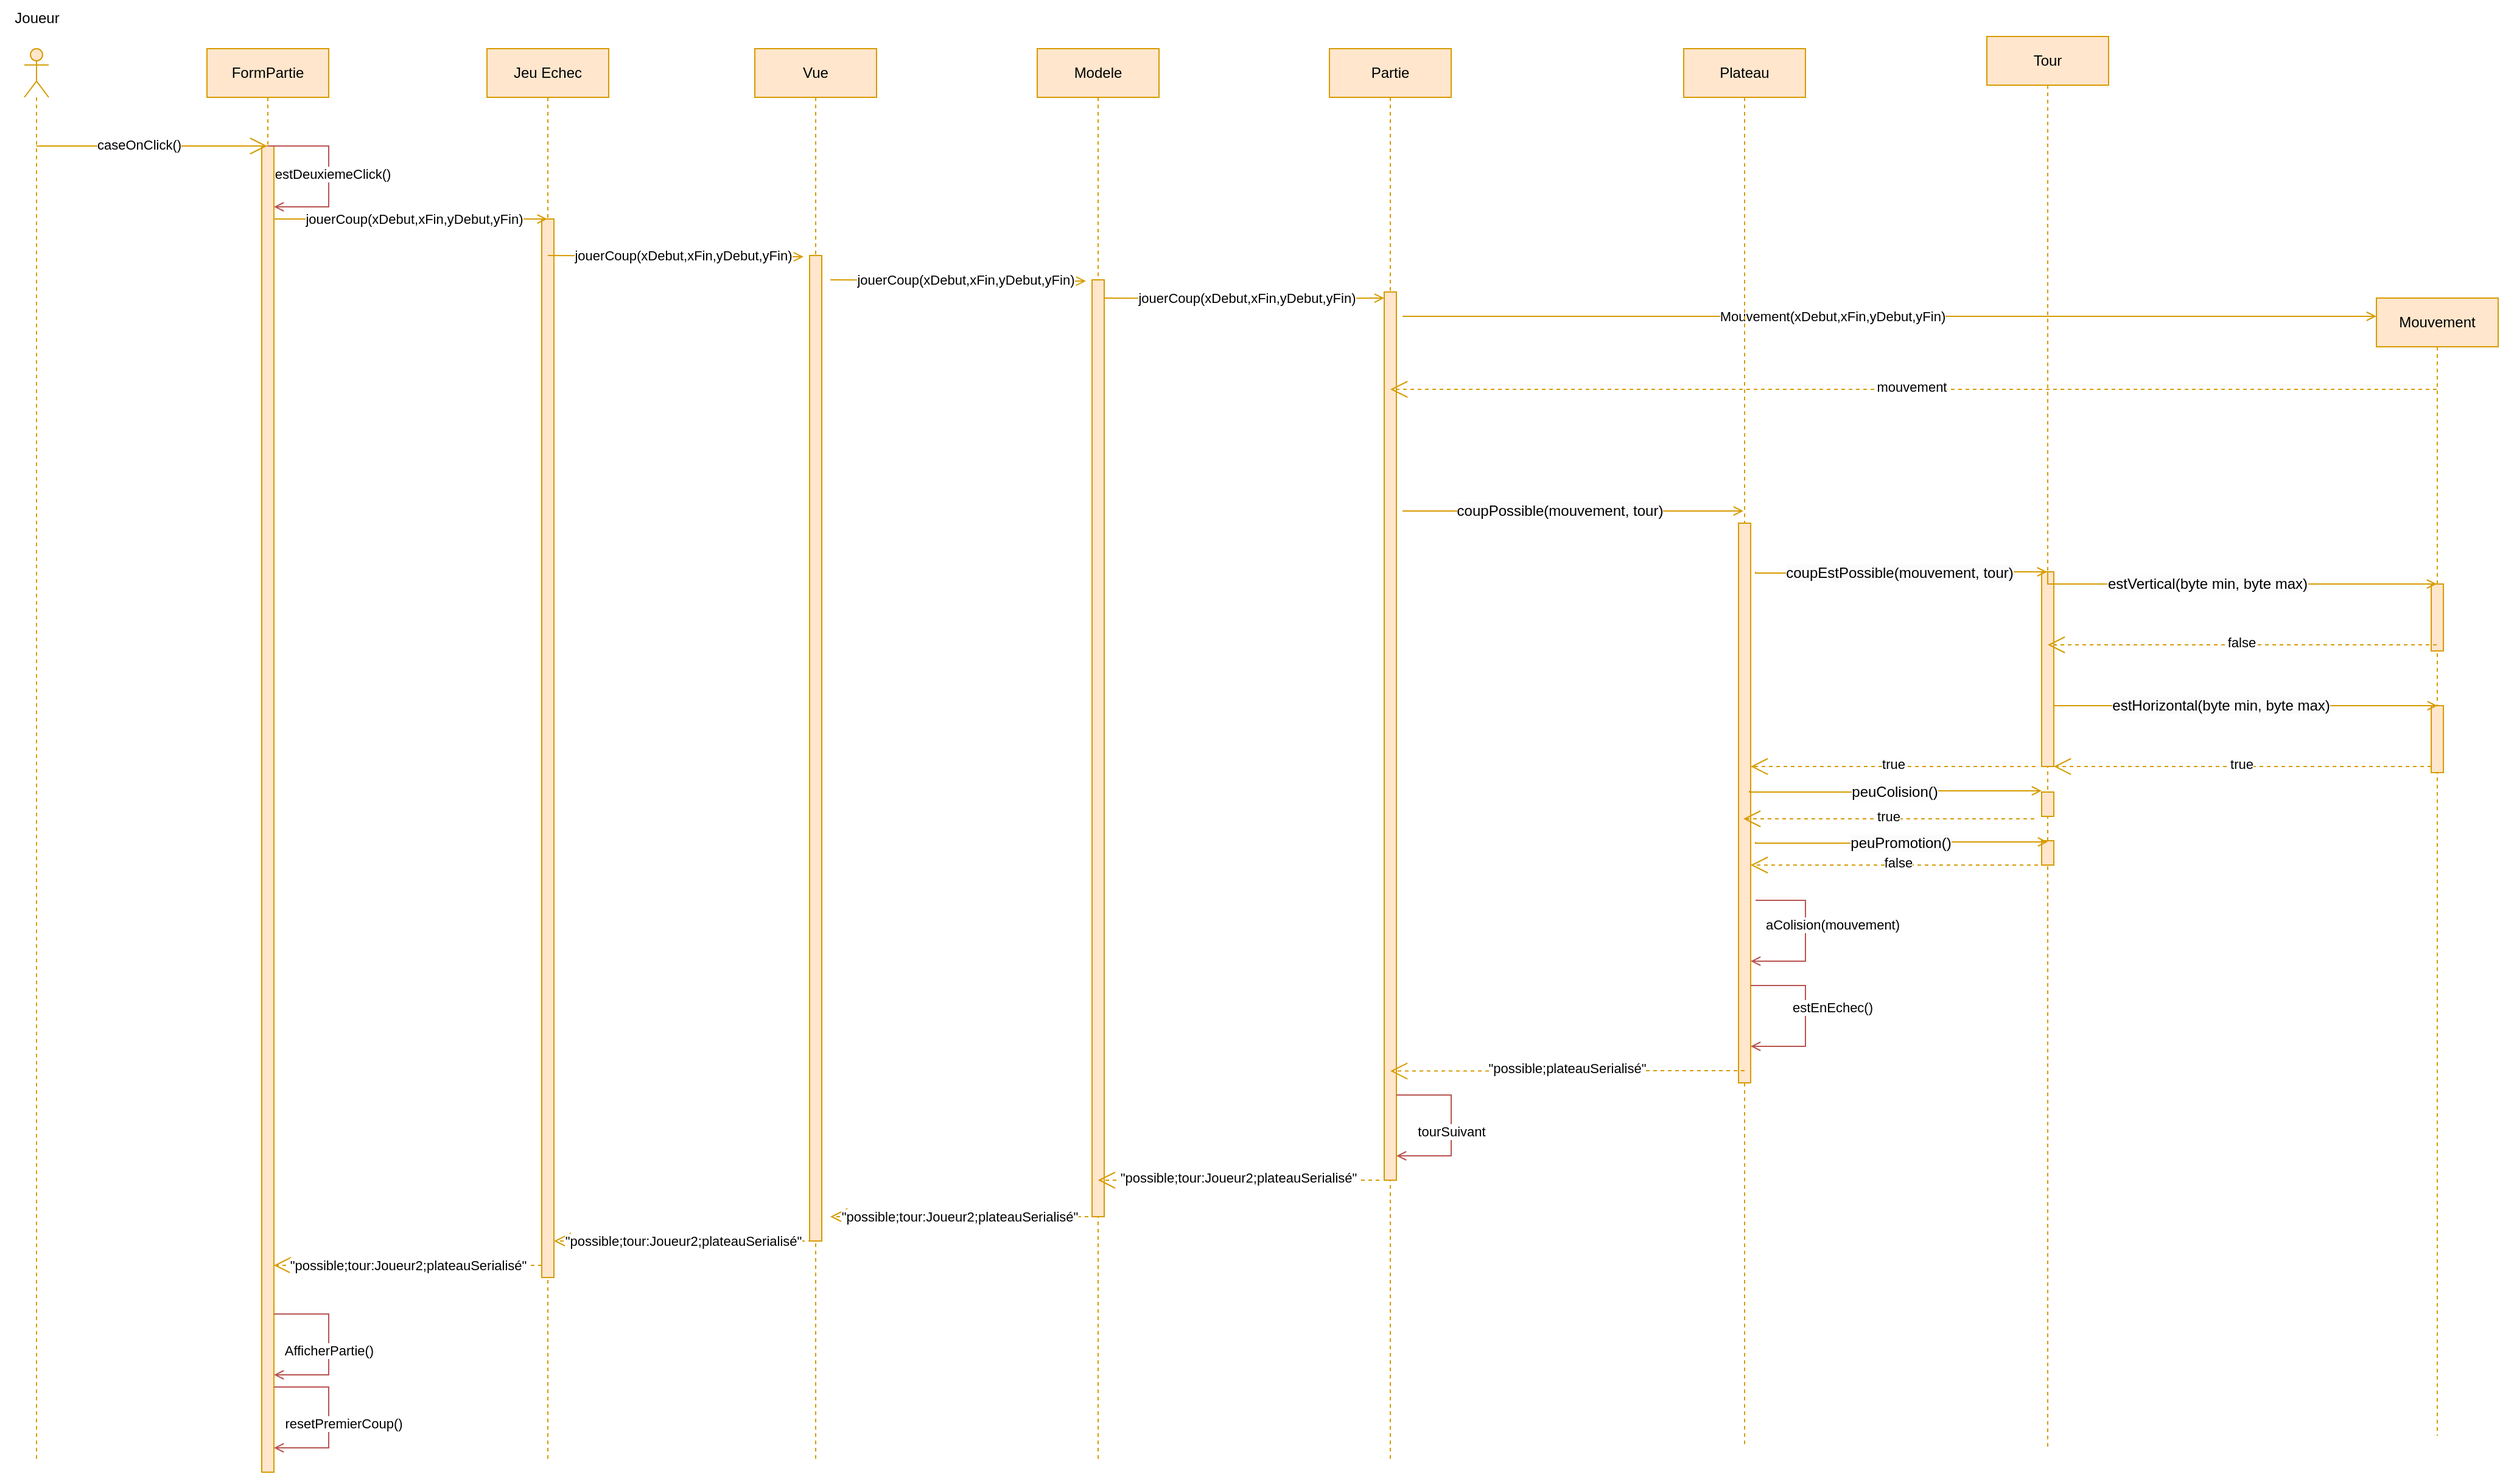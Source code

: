 <mxfile version="26.1.0">
  <diagram name="Page-1" id="c7MBzF5Fkux2hQArZyj8">
    <mxGraphModel dx="4583" dy="2075" grid="1" gridSize="10" guides="1" tooltips="1" connect="1" arrows="1" fold="1" page="1" pageScale="1" pageWidth="827" pageHeight="1169" math="0" shadow="0">
      <root>
        <mxCell id="0" />
        <mxCell id="1" parent="0" />
        <mxCell id="GvulQhEinVonRZqq1PHL-5" value="" style="shape=umlLifeline;perimeter=lifelinePerimeter;whiteSpace=wrap;html=1;container=1;dropTarget=0;collapsible=0;recursiveResize=0;outlineConnect=0;portConstraint=eastwest;newEdgeStyle={&quot;curved&quot;:0,&quot;rounded&quot;:0};participant=umlActor;fillColor=#ffe6cc;strokeColor=#d79b00;" vertex="1" parent="1">
          <mxGeometry x="-172" y="380" width="20" height="1160" as="geometry" />
        </mxCell>
        <mxCell id="GvulQhEinVonRZqq1PHL-7" value="Joueur" style="text;html=1;align=center;verticalAlign=middle;resizable=0;points=[];autosize=1;strokeColor=none;fillColor=none;" vertex="1" parent="1">
          <mxGeometry x="-192" y="340" width="60" height="30" as="geometry" />
        </mxCell>
        <mxCell id="GvulQhEinVonRZqq1PHL-8" value="FormPartie" style="shape=umlLifeline;perimeter=lifelinePerimeter;whiteSpace=wrap;html=1;container=1;dropTarget=0;collapsible=0;recursiveResize=0;outlineConnect=0;portConstraint=eastwest;newEdgeStyle={&quot;curved&quot;:0,&quot;rounded&quot;:0};fillColor=#ffe6cc;strokeColor=#d79b00;" vertex="1" parent="1">
          <mxGeometry x="-22" y="380" width="100" height="1170" as="geometry" />
        </mxCell>
        <mxCell id="GvulQhEinVonRZqq1PHL-12" value="" style="html=1;points=[[0,0,0,0,5],[0,1,0,0,-5],[1,0,0,0,5],[1,1,0,0,-5]];perimeter=orthogonalPerimeter;outlineConnect=0;targetShapes=umlLifeline;portConstraint=eastwest;newEdgeStyle={&quot;curved&quot;:0,&quot;rounded&quot;:0};fillColor=#ffe6cc;strokeColor=#d79b00;" vertex="1" parent="GvulQhEinVonRZqq1PHL-8">
          <mxGeometry x="45" y="80" width="10" height="1090" as="geometry" />
        </mxCell>
        <mxCell id="GvulQhEinVonRZqq1PHL-9" value="" style="endArrow=open;endFill=1;endSize=12;html=1;rounded=0;fillColor=#ffe6cc;strokeColor=#d79b00;" edge="1" parent="1" source="GvulQhEinVonRZqq1PHL-5" target="GvulQhEinVonRZqq1PHL-8">
          <mxGeometry width="160" relative="1" as="geometry">
            <mxPoint x="-132" y="510" as="sourcePoint" />
            <mxPoint x="-22" y="510" as="targetPoint" />
            <Array as="points">
              <mxPoint x="-82" y="460" />
            </Array>
          </mxGeometry>
        </mxCell>
        <mxCell id="GvulQhEinVonRZqq1PHL-10" value="caseOnClick()" style="edgeLabel;html=1;align=center;verticalAlign=middle;resizable=0;points=[];" vertex="1" connectable="0" parent="GvulQhEinVonRZqq1PHL-9">
          <mxGeometry x="-0.498" y="1" relative="1" as="geometry">
            <mxPoint x="36" as="offset" />
          </mxGeometry>
        </mxCell>
        <mxCell id="GvulQhEinVonRZqq1PHL-11" value="Jeu Echec" style="shape=umlLifeline;perimeter=lifelinePerimeter;whiteSpace=wrap;html=1;container=1;dropTarget=0;collapsible=0;recursiveResize=0;outlineConnect=0;portConstraint=eastwest;newEdgeStyle={&quot;curved&quot;:0,&quot;rounded&quot;:0};fillColor=#ffe6cc;strokeColor=#d79b00;" vertex="1" parent="1">
          <mxGeometry x="208" y="380" width="100" height="1160" as="geometry" />
        </mxCell>
        <mxCell id="GvulQhEinVonRZqq1PHL-18" value="" style="html=1;points=[[0,0,0,0,5],[0,1,0,0,-5],[1,0,0,0,5],[1,1,0,0,-5]];perimeter=orthogonalPerimeter;outlineConnect=0;targetShapes=umlLifeline;portConstraint=eastwest;newEdgeStyle={&quot;curved&quot;:0,&quot;rounded&quot;:0};fillColor=#ffe6cc;strokeColor=#d79b00;" vertex="1" parent="GvulQhEinVonRZqq1PHL-11">
          <mxGeometry x="45" y="140" width="10" height="870" as="geometry" />
        </mxCell>
        <mxCell id="GvulQhEinVonRZqq1PHL-13" style="edgeStyle=orthogonalEdgeStyle;rounded=0;orthogonalLoop=1;jettySize=auto;html=1;curved=0;endArrow=open;endFill=0;fillColor=#ffe6cc;strokeColor=#d79b00;" edge="1" parent="1">
          <mxGeometry relative="1" as="geometry">
            <mxPoint x="33" y="520" as="sourcePoint" />
            <mxPoint x="257.5" y="520" as="targetPoint" />
            <Array as="points">
              <mxPoint x="158" y="520" />
              <mxPoint x="158" y="520" />
            </Array>
          </mxGeometry>
        </mxCell>
        <mxCell id="GvulQhEinVonRZqq1PHL-14" value="jouerCoup(xDebut,xFin,yDebut,yFin)" style="edgeLabel;html=1;align=center;verticalAlign=middle;resizable=0;points=[];" vertex="1" connectable="0" parent="GvulQhEinVonRZqq1PHL-13">
          <mxGeometry x="-0.518" y="-2" relative="1" as="geometry">
            <mxPoint x="61" y="-2" as="offset" />
          </mxGeometry>
        </mxCell>
        <mxCell id="GvulQhEinVonRZqq1PHL-20" value="" style="endArrow=none;endFill=1;endSize=12;html=1;rounded=0;startArrow=open;startFill=0;fillColor=#f8cecc;strokeColor=#b85450;" edge="1" parent="1" source="GvulQhEinVonRZqq1PHL-12">
          <mxGeometry width="160" relative="1" as="geometry">
            <mxPoint x="38" y="510" as="sourcePoint" />
            <mxPoint x="28" y="460" as="targetPoint" />
            <Array as="points">
              <mxPoint x="78" y="510" />
              <mxPoint x="78" y="460" />
            </Array>
          </mxGeometry>
        </mxCell>
        <mxCell id="GvulQhEinVonRZqq1PHL-21" value="estDeuxiemeClick()" style="edgeLabel;html=1;align=center;verticalAlign=middle;resizable=0;points=[];" vertex="1" connectable="0" parent="GvulQhEinVonRZqq1PHL-20">
          <mxGeometry x="-0.009" y="-3" relative="1" as="geometry">
            <mxPoint as="offset" />
          </mxGeometry>
        </mxCell>
        <mxCell id="GvulQhEinVonRZqq1PHL-34" value="Modele" style="shape=umlLifeline;perimeter=lifelinePerimeter;whiteSpace=wrap;html=1;container=1;dropTarget=0;collapsible=0;recursiveResize=0;outlineConnect=0;portConstraint=eastwest;newEdgeStyle={&quot;curved&quot;:0,&quot;rounded&quot;:0};fillColor=#ffe6cc;strokeColor=#d79b00;" vertex="1" parent="1">
          <mxGeometry x="660" y="380" width="100" height="1160" as="geometry" />
        </mxCell>
        <mxCell id="GvulQhEinVonRZqq1PHL-35" value="" style="html=1;points=[[0,0,0,0,5],[0,1,0,0,-5],[1,0,0,0,5],[1,1,0,0,-5]];perimeter=orthogonalPerimeter;outlineConnect=0;targetShapes=umlLifeline;portConstraint=eastwest;newEdgeStyle={&quot;curved&quot;:0,&quot;rounded&quot;:0};fillColor=#ffe6cc;strokeColor=#d79b00;" vertex="1" parent="GvulQhEinVonRZqq1PHL-34">
          <mxGeometry x="45" y="190" width="10" height="770" as="geometry" />
        </mxCell>
        <mxCell id="GvulQhEinVonRZqq1PHL-36" style="edgeStyle=orthogonalEdgeStyle;rounded=0;orthogonalLoop=1;jettySize=auto;html=1;curved=0;endArrow=open;endFill=0;fillColor=#ffe6cc;strokeColor=#d79b00;" edge="1" parent="1">
          <mxGeometry relative="1" as="geometry">
            <mxPoint x="258" y="550" as="sourcePoint" />
            <mxPoint x="468" y="551" as="targetPoint" />
            <Array as="points" />
          </mxGeometry>
        </mxCell>
        <mxCell id="GvulQhEinVonRZqq1PHL-37" value="jouerCoup(xDebut,xFin,yDebut,yFin)" style="edgeLabel;html=1;align=center;verticalAlign=middle;resizable=0;points=[];" vertex="1" connectable="0" parent="GvulQhEinVonRZqq1PHL-36">
          <mxGeometry x="-0.518" y="-2" relative="1" as="geometry">
            <mxPoint x="60" y="-2" as="offset" />
          </mxGeometry>
        </mxCell>
        <mxCell id="GvulQhEinVonRZqq1PHL-38" value="Partie" style="shape=umlLifeline;perimeter=lifelinePerimeter;whiteSpace=wrap;html=1;container=1;dropTarget=0;collapsible=0;recursiveResize=0;outlineConnect=0;portConstraint=eastwest;newEdgeStyle={&quot;curved&quot;:0,&quot;rounded&quot;:0};fillColor=#ffe6cc;strokeColor=#d79b00;" vertex="1" parent="1">
          <mxGeometry x="900" y="380" width="100" height="1160" as="geometry" />
        </mxCell>
        <mxCell id="GvulQhEinVonRZqq1PHL-39" value="" style="html=1;points=[[0,0,0,0,5],[0,1,0,0,-5],[1,0,0,0,5],[1,1,0,0,-5]];perimeter=orthogonalPerimeter;outlineConnect=0;targetShapes=umlLifeline;portConstraint=eastwest;newEdgeStyle={&quot;curved&quot;:0,&quot;rounded&quot;:0};fillColor=#ffe6cc;strokeColor=#d79b00;" vertex="1" parent="GvulQhEinVonRZqq1PHL-38">
          <mxGeometry x="45" y="200" width="10" height="730" as="geometry" />
        </mxCell>
        <mxCell id="GvulQhEinVonRZqq1PHL-41" style="edgeStyle=orthogonalEdgeStyle;rounded=0;orthogonalLoop=1;jettySize=auto;html=1;curved=0;endArrow=open;endFill=0;fillColor=#ffe6cc;strokeColor=#d79b00;entryX=0;entryY=0;entryDx=0;entryDy=5;entryPerimeter=0;" edge="1" parent="1" target="GvulQhEinVonRZqq1PHL-39">
          <mxGeometry relative="1" as="geometry">
            <mxPoint x="715" y="585" as="sourcePoint" />
            <mxPoint x="939.5" y="585" as="targetPoint" />
            <Array as="points" />
          </mxGeometry>
        </mxCell>
        <mxCell id="GvulQhEinVonRZqq1PHL-42" value="jouerCoup(xDebut,xFin,yDebut,yFin)" style="edgeLabel;html=1;align=center;verticalAlign=middle;resizable=0;points=[];" vertex="1" connectable="0" parent="GvulQhEinVonRZqq1PHL-41">
          <mxGeometry x="-0.518" y="-2" relative="1" as="geometry">
            <mxPoint x="61" y="-2" as="offset" />
          </mxGeometry>
        </mxCell>
        <mxCell id="GvulQhEinVonRZqq1PHL-55" value="Mouvement" style="shape=umlLifeline;perimeter=lifelinePerimeter;whiteSpace=wrap;html=1;container=1;dropTarget=0;collapsible=0;recursiveResize=0;outlineConnect=0;portConstraint=eastwest;newEdgeStyle={&quot;curved&quot;:0,&quot;rounded&quot;:0};fillColor=#ffe6cc;strokeColor=#d79b00;" vertex="1" parent="1">
          <mxGeometry x="1760" y="585" width="100" height="935" as="geometry" />
        </mxCell>
        <mxCell id="GvulQhEinVonRZqq1PHL-84" value="" style="html=1;points=[[0,0,0,0,5],[0,1,0,0,-5],[1,0,0,0,5],[1,1,0,0,-5]];perimeter=orthogonalPerimeter;outlineConnect=0;targetShapes=umlLifeline;portConstraint=eastwest;newEdgeStyle={&quot;curved&quot;:0,&quot;rounded&quot;:0};fillColor=#ffe6cc;strokeColor=#d79b00;" vertex="1" parent="GvulQhEinVonRZqq1PHL-55">
          <mxGeometry x="45" y="235" width="10" height="55" as="geometry" />
        </mxCell>
        <mxCell id="GvulQhEinVonRZqq1PHL-89" value="" style="html=1;points=[[0,0,0,0,5],[0,1,0,0,-5],[1,0,0,0,5],[1,1,0,0,-5]];perimeter=orthogonalPerimeter;outlineConnect=0;targetShapes=umlLifeline;portConstraint=eastwest;newEdgeStyle={&quot;curved&quot;:0,&quot;rounded&quot;:0};fillColor=#ffe6cc;strokeColor=#d79b00;" vertex="1" parent="GvulQhEinVonRZqq1PHL-55">
          <mxGeometry x="45" y="335" width="10" height="55" as="geometry" />
        </mxCell>
        <mxCell id="GvulQhEinVonRZqq1PHL-65" style="edgeStyle=orthogonalEdgeStyle;rounded=0;orthogonalLoop=1;jettySize=auto;html=1;curved=0;endArrow=open;endFill=0;fillColor=#ffe6cc;strokeColor=#d79b00;" edge="1" parent="1">
          <mxGeometry relative="1" as="geometry">
            <mxPoint x="960" y="600" as="sourcePoint" />
            <mxPoint x="1760" y="600" as="targetPoint" />
            <Array as="points" />
          </mxGeometry>
        </mxCell>
        <mxCell id="GvulQhEinVonRZqq1PHL-66" value="Mouvement(xDebut,xFin,yDebut,yFin)" style="edgeLabel;html=1;align=center;verticalAlign=middle;resizable=0;points=[];" vertex="1" connectable="0" parent="GvulQhEinVonRZqq1PHL-65">
          <mxGeometry x="-0.518" y="-2" relative="1" as="geometry">
            <mxPoint x="160" y="-2" as="offset" />
          </mxGeometry>
        </mxCell>
        <mxCell id="GvulQhEinVonRZqq1PHL-67" value="" style="endArrow=open;endFill=1;endSize=12;html=1;rounded=0;fillColor=#ffe6cc;strokeColor=#d79b00;dashed=1;" edge="1" parent="1" source="GvulQhEinVonRZqq1PHL-55" target="GvulQhEinVonRZqq1PHL-38">
          <mxGeometry width="160" relative="1" as="geometry">
            <mxPoint x="1230" y="670" as="sourcePoint" />
            <mxPoint x="1070" y="670" as="targetPoint" />
            <Array as="points">
              <mxPoint x="1380" y="660" />
              <mxPoint x="1190" y="660" />
            </Array>
          </mxGeometry>
        </mxCell>
        <mxCell id="GvulQhEinVonRZqq1PHL-73" value="mouvement" style="edgeLabel;html=1;align=center;verticalAlign=middle;resizable=0;points=[];" vertex="1" connectable="0" parent="GvulQhEinVonRZqq1PHL-67">
          <mxGeometry x="0.005" y="-2" relative="1" as="geometry">
            <mxPoint as="offset" />
          </mxGeometry>
        </mxCell>
        <mxCell id="GvulQhEinVonRZqq1PHL-68" value="Plateau" style="shape=umlLifeline;perimeter=lifelinePerimeter;whiteSpace=wrap;html=1;container=1;dropTarget=0;collapsible=0;recursiveResize=0;outlineConnect=0;portConstraint=eastwest;newEdgeStyle={&quot;curved&quot;:0,&quot;rounded&quot;:0};fillColor=#ffe6cc;strokeColor=#d79b00;" vertex="1" parent="1">
          <mxGeometry x="1191" y="380" width="100" height="1150" as="geometry" />
        </mxCell>
        <mxCell id="GvulQhEinVonRZqq1PHL-69" value="" style="html=1;points=[[0,0,0,0,5],[0,1,0,0,-5],[1,0,0,0,5],[1,1,0,0,-5]];perimeter=orthogonalPerimeter;outlineConnect=0;targetShapes=umlLifeline;portConstraint=eastwest;newEdgeStyle={&quot;curved&quot;:0,&quot;rounded&quot;:0};fillColor=#ffe6cc;strokeColor=#d79b00;" vertex="1" parent="GvulQhEinVonRZqq1PHL-68">
          <mxGeometry x="45" y="390" width="10" height="460" as="geometry" />
        </mxCell>
        <mxCell id="GvulQhEinVonRZqq1PHL-70" style="edgeStyle=orthogonalEdgeStyle;rounded=0;orthogonalLoop=1;jettySize=auto;html=1;curved=0;endArrow=open;endFill=0;fillColor=#ffe6cc;strokeColor=#d79b00;" edge="1" parent="1">
          <mxGeometry relative="1" as="geometry">
            <mxPoint x="960" y="760" as="sourcePoint" />
            <mxPoint x="1240" y="760" as="targetPoint" />
            <Array as="points" />
          </mxGeometry>
        </mxCell>
        <mxCell id="GvulQhEinVonRZqq1PHL-71" value="&lt;span style=&quot;font-size: 12px; text-align: left; text-wrap-mode: wrap; background-color: rgb(251, 251, 251);&quot;&gt;coupPossible(mouvement, tour)&lt;/span&gt;" style="edgeLabel;html=1;align=center;verticalAlign=middle;resizable=0;points=[];" vertex="1" connectable="0" parent="GvulQhEinVonRZqq1PHL-70">
          <mxGeometry x="-0.518" y="-2" relative="1" as="geometry">
            <mxPoint x="61" y="-2" as="offset" />
          </mxGeometry>
        </mxCell>
        <mxCell id="GvulQhEinVonRZqq1PHL-74" value="" style="endArrow=open;endFill=1;endSize=12;html=1;rounded=0;fillColor=#ffe6cc;strokeColor=#d79b00;dashed=1;entryX=0.5;entryY=0.973;entryDx=0;entryDy=0;entryPerimeter=0;" edge="1" parent="1">
          <mxGeometry width="160" relative="1" as="geometry">
            <mxPoint x="1241" y="1220" as="sourcePoint" />
            <mxPoint x="950" y="1220.3" as="targetPoint" />
            <Array as="points">
              <mxPoint x="1201" y="1220" />
            </Array>
          </mxGeometry>
        </mxCell>
        <mxCell id="GvulQhEinVonRZqq1PHL-75" value="&quot;possible;plateauSerialisé&quot;" style="edgeLabel;html=1;align=center;verticalAlign=middle;resizable=0;points=[];" vertex="1" connectable="0" parent="GvulQhEinVonRZqq1PHL-74">
          <mxGeometry x="0.005" y="-2" relative="1" as="geometry">
            <mxPoint as="offset" />
          </mxGeometry>
        </mxCell>
        <mxCell id="GvulQhEinVonRZqq1PHL-76" value="Tour" style="shape=umlLifeline;perimeter=lifelinePerimeter;whiteSpace=wrap;html=1;container=1;dropTarget=0;collapsible=0;recursiveResize=0;outlineConnect=0;portConstraint=eastwest;newEdgeStyle={&quot;curved&quot;:0,&quot;rounded&quot;:0};fillColor=#ffe6cc;strokeColor=#d79b00;" vertex="1" parent="1">
          <mxGeometry x="1440" y="370" width="100" height="1160" as="geometry" />
        </mxCell>
        <mxCell id="GvulQhEinVonRZqq1PHL-77" value="" style="html=1;points=[[0,0,0,0,5],[0,1,0,0,-5],[1,0,0,0,5],[1,1,0,0,-5]];perimeter=orthogonalPerimeter;outlineConnect=0;targetShapes=umlLifeline;portConstraint=eastwest;newEdgeStyle={&quot;curved&quot;:0,&quot;rounded&quot;:0};fillColor=#ffe6cc;strokeColor=#d79b00;" vertex="1" parent="GvulQhEinVonRZqq1PHL-76">
          <mxGeometry x="45" y="440" width="10" height="160" as="geometry" />
        </mxCell>
        <mxCell id="GvulQhEinVonRZqq1PHL-94" value="" style="html=1;points=[[0,0,0,0,5],[0,1,0,0,-5],[1,0,0,0,5],[1,1,0,0,-5]];perimeter=orthogonalPerimeter;outlineConnect=0;targetShapes=umlLifeline;portConstraint=eastwest;newEdgeStyle={&quot;curved&quot;:0,&quot;rounded&quot;:0};fillColor=#ffe6cc;strokeColor=#d79b00;" vertex="1" parent="GvulQhEinVonRZqq1PHL-76">
          <mxGeometry x="45" y="621" width="10" height="20" as="geometry" />
        </mxCell>
        <mxCell id="GvulQhEinVonRZqq1PHL-162" value="" style="html=1;points=[[0,0,0,0,5],[0,1,0,0,-5],[1,0,0,0,5],[1,1,0,0,-5]];perimeter=orthogonalPerimeter;outlineConnect=0;targetShapes=umlLifeline;portConstraint=eastwest;newEdgeStyle={&quot;curved&quot;:0,&quot;rounded&quot;:0};fillColor=#ffe6cc;strokeColor=#d79b00;" vertex="1" parent="GvulQhEinVonRZqq1PHL-76">
          <mxGeometry x="45" y="661" width="10" height="20" as="geometry" />
        </mxCell>
        <mxCell id="GvulQhEinVonRZqq1PHL-78" style="edgeStyle=orthogonalEdgeStyle;rounded=0;orthogonalLoop=1;jettySize=auto;html=1;curved=0;endArrow=open;endFill=0;fillColor=#ffe6cc;strokeColor=#d79b00;" edge="1" parent="1" target="GvulQhEinVonRZqq1PHL-76">
          <mxGeometry relative="1" as="geometry">
            <mxPoint x="1250" y="810" as="sourcePoint" />
            <mxPoint x="1410" y="820" as="targetPoint" />
            <Array as="points">
              <mxPoint x="1250" y="811" />
              <mxPoint x="1346" y="811" />
              <mxPoint x="1346" y="810" />
            </Array>
          </mxGeometry>
        </mxCell>
        <mxCell id="GvulQhEinVonRZqq1PHL-79" value="&lt;span style=&quot;font-size: 12px; text-align: left; text-wrap-mode: wrap; background-color: rgb(251, 251, 251);&quot;&gt;coupEstPossible(mouvement, tour)&lt;/span&gt;" style="edgeLabel;html=1;align=center;verticalAlign=middle;resizable=0;points=[];" vertex="1" connectable="0" parent="GvulQhEinVonRZqq1PHL-78">
          <mxGeometry x="-0.518" y="-2" relative="1" as="geometry">
            <mxPoint x="61" y="-2" as="offset" />
          </mxGeometry>
        </mxCell>
        <mxCell id="GvulQhEinVonRZqq1PHL-82" style="edgeStyle=orthogonalEdgeStyle;rounded=0;orthogonalLoop=1;jettySize=auto;html=1;curved=0;endArrow=open;endFill=0;fillColor=#ffe6cc;strokeColor=#d79b00;" edge="1" parent="1" target="GvulQhEinVonRZqq1PHL-55">
          <mxGeometry relative="1" as="geometry">
            <mxPoint x="1490" y="810" as="sourcePoint" />
            <mxPoint x="1730" y="810" as="targetPoint" />
            <Array as="points">
              <mxPoint x="1490" y="820" />
            </Array>
          </mxGeometry>
        </mxCell>
        <mxCell id="GvulQhEinVonRZqq1PHL-83" value="&lt;span style=&quot;font-size: 12px; text-align: left; text-wrap-mode: wrap; background-color: rgb(251, 251, 251);&quot;&gt;estVertical(byte min, byte max)&lt;/span&gt;" style="edgeLabel;html=1;align=center;verticalAlign=middle;resizable=0;points=[];" vertex="1" connectable="0" parent="GvulQhEinVonRZqq1PHL-82">
          <mxGeometry x="-0.518" y="-2" relative="1" as="geometry">
            <mxPoint x="61" y="-2" as="offset" />
          </mxGeometry>
        </mxCell>
        <mxCell id="GvulQhEinVonRZqq1PHL-85" value="" style="endArrow=open;endFill=1;endSize=12;html=1;rounded=0;fillColor=#ffe6cc;strokeColor=#d79b00;dashed=1;" edge="1" parent="1" source="GvulQhEinVonRZqq1PHL-55">
          <mxGeometry width="160" relative="1" as="geometry">
            <mxPoint x="1770" y="870" as="sourcePoint" />
            <mxPoint x="1490" y="870" as="targetPoint" />
            <Array as="points">
              <mxPoint x="1730" y="870" />
            </Array>
          </mxGeometry>
        </mxCell>
        <mxCell id="GvulQhEinVonRZqq1PHL-86" value="false" style="edgeLabel;html=1;align=center;verticalAlign=middle;resizable=0;points=[];" vertex="1" connectable="0" parent="GvulQhEinVonRZqq1PHL-85">
          <mxGeometry x="0.005" y="-2" relative="1" as="geometry">
            <mxPoint as="offset" />
          </mxGeometry>
        </mxCell>
        <mxCell id="GvulQhEinVonRZqq1PHL-87" style="edgeStyle=orthogonalEdgeStyle;rounded=0;orthogonalLoop=1;jettySize=auto;html=1;curved=0;endArrow=open;endFill=0;fillColor=#ffe6cc;strokeColor=#d79b00;" edge="1" parent="1" source="GvulQhEinVonRZqq1PHL-77">
          <mxGeometry relative="1" as="geometry">
            <mxPoint x="1500" y="910" as="sourcePoint" />
            <mxPoint x="1810" y="920" as="targetPoint" />
            <Array as="points">
              <mxPoint x="1490" y="920" />
            </Array>
          </mxGeometry>
        </mxCell>
        <mxCell id="GvulQhEinVonRZqq1PHL-88" value="&lt;span style=&quot;font-size: 12px; text-align: left; text-wrap-mode: wrap; background-color: rgb(251, 251, 251);&quot;&gt;estHorizontal(byte min, byte max)&lt;/span&gt;" style="edgeLabel;html=1;align=center;verticalAlign=middle;resizable=0;points=[];" vertex="1" connectable="0" parent="GvulQhEinVonRZqq1PHL-87">
          <mxGeometry x="-0.518" y="-2" relative="1" as="geometry">
            <mxPoint x="61" y="-2" as="offset" />
          </mxGeometry>
        </mxCell>
        <mxCell id="GvulQhEinVonRZqq1PHL-90" value="" style="endArrow=open;endFill=1;endSize=12;html=1;rounded=0;fillColor=#ffe6cc;strokeColor=#d79b00;dashed=1;exitX=0;exitY=1;exitDx=0;exitDy=-5;exitPerimeter=0;" edge="1" parent="1" source="GvulQhEinVonRZqq1PHL-89" target="GvulQhEinVonRZqq1PHL-77">
          <mxGeometry width="160" relative="1" as="geometry">
            <mxPoint x="1780" y="970" as="sourcePoint" />
            <mxPoint x="1500" y="970" as="targetPoint" />
            <Array as="points">
              <mxPoint x="1700" y="970" />
            </Array>
          </mxGeometry>
        </mxCell>
        <mxCell id="GvulQhEinVonRZqq1PHL-91" value="true" style="edgeLabel;html=1;align=center;verticalAlign=middle;resizable=0;points=[];" vertex="1" connectable="0" parent="GvulQhEinVonRZqq1PHL-90">
          <mxGeometry x="0.005" y="-2" relative="1" as="geometry">
            <mxPoint as="offset" />
          </mxGeometry>
        </mxCell>
        <mxCell id="GvulQhEinVonRZqq1PHL-92" value="" style="endArrow=open;endFill=1;endSize=12;html=1;rounded=0;fillColor=#ffe6cc;strokeColor=#d79b00;dashed=1;exitX=0;exitY=1;exitDx=0;exitDy=-5;exitPerimeter=0;" edge="1" parent="1" target="GvulQhEinVonRZqq1PHL-69">
          <mxGeometry width="160" relative="1" as="geometry">
            <mxPoint x="1480" y="970" as="sourcePoint" />
            <mxPoint x="1250" y="970" as="targetPoint" />
            <Array as="points">
              <mxPoint x="1375" y="970" />
            </Array>
          </mxGeometry>
        </mxCell>
        <mxCell id="GvulQhEinVonRZqq1PHL-93" value="true" style="edgeLabel;html=1;align=center;verticalAlign=middle;resizable=0;points=[];" vertex="1" connectable="0" parent="GvulQhEinVonRZqq1PHL-92">
          <mxGeometry x="0.005" y="-2" relative="1" as="geometry">
            <mxPoint as="offset" />
          </mxGeometry>
        </mxCell>
        <mxCell id="GvulQhEinVonRZqq1PHL-95" style="edgeStyle=orthogonalEdgeStyle;rounded=0;orthogonalLoop=1;jettySize=auto;html=1;curved=0;endArrow=open;endFill=0;fillColor=#ffe6cc;strokeColor=#d79b00;" edge="1" parent="1">
          <mxGeometry relative="1" as="geometry">
            <mxPoint x="1245" y="990" as="sourcePoint" />
            <mxPoint x="1485" y="990" as="targetPoint" />
            <Array as="points">
              <mxPoint x="1245" y="991" />
              <mxPoint x="1341" y="991" />
              <mxPoint x="1341" y="990" />
            </Array>
          </mxGeometry>
        </mxCell>
        <mxCell id="GvulQhEinVonRZqq1PHL-96" value="&lt;span style=&quot;font-size: 12px; text-align: left; text-wrap-mode: wrap; background-color: rgb(251, 251, 251);&quot;&gt;peuColision()&lt;/span&gt;" style="edgeLabel;html=1;align=center;verticalAlign=middle;resizable=0;points=[];" vertex="1" connectable="0" parent="GvulQhEinVonRZqq1PHL-95">
          <mxGeometry x="-0.518" y="-2" relative="1" as="geometry">
            <mxPoint x="61" y="-2" as="offset" />
          </mxGeometry>
        </mxCell>
        <mxCell id="GvulQhEinVonRZqq1PHL-97" value="" style="endArrow=open;endFill=1;endSize=12;html=1;rounded=0;fillColor=#ffe6cc;strokeColor=#d79b00;dashed=1;exitX=0;exitY=1;exitDx=0;exitDy=-5;exitPerimeter=0;" edge="1" parent="1">
          <mxGeometry width="160" relative="1" as="geometry">
            <mxPoint x="1479" y="1013" as="sourcePoint" />
            <mxPoint x="1240" y="1013" as="targetPoint" />
            <Array as="points">
              <mxPoint x="1374" y="1013" />
            </Array>
          </mxGeometry>
        </mxCell>
        <mxCell id="GvulQhEinVonRZqq1PHL-98" value="true" style="edgeLabel;html=1;align=center;verticalAlign=middle;resizable=0;points=[];" vertex="1" connectable="0" parent="GvulQhEinVonRZqq1PHL-97">
          <mxGeometry x="0.005" y="-2" relative="1" as="geometry">
            <mxPoint as="offset" />
          </mxGeometry>
        </mxCell>
        <mxCell id="GvulQhEinVonRZqq1PHL-99" value="" style="endArrow=none;endFill=1;endSize=12;html=1;rounded=0;startArrow=open;startFill=0;fillColor=#f8cecc;strokeColor=#b85450;" edge="1" parent="1">
          <mxGeometry width="160" relative="1" as="geometry">
            <mxPoint x="1246" y="1130" as="sourcePoint" />
            <mxPoint x="1250" y="1080" as="targetPoint" />
            <Array as="points">
              <mxPoint x="1291" y="1130" />
              <mxPoint x="1291" y="1080" />
            </Array>
          </mxGeometry>
        </mxCell>
        <mxCell id="GvulQhEinVonRZqq1PHL-100" value="aColision(mouvement)" style="edgeLabel;html=1;align=center;verticalAlign=middle;resizable=0;points=[];" vertex="1" connectable="0" parent="GvulQhEinVonRZqq1PHL-99">
          <mxGeometry x="-0.009" y="-3" relative="1" as="geometry">
            <mxPoint x="19" y="-8" as="offset" />
          </mxGeometry>
        </mxCell>
        <mxCell id="GvulQhEinVonRZqq1PHL-138" value="" style="endArrow=none;endFill=1;endSize=12;html=1;rounded=0;startArrow=open;startFill=0;fillColor=#f8cecc;strokeColor=#b85450;" edge="1" parent="1">
          <mxGeometry width="160" relative="1" as="geometry">
            <mxPoint x="1246" y="1200" as="sourcePoint" />
            <mxPoint x="1246" y="1150" as="targetPoint" />
            <Array as="points">
              <mxPoint x="1291" y="1200" />
              <mxPoint x="1291" y="1150" />
            </Array>
          </mxGeometry>
        </mxCell>
        <mxCell id="GvulQhEinVonRZqq1PHL-139" value="estEnEchec()" style="edgeLabel;html=1;align=center;verticalAlign=middle;resizable=0;points=[];" vertex="1" connectable="0" parent="GvulQhEinVonRZqq1PHL-138">
          <mxGeometry x="-0.009" y="-3" relative="1" as="geometry">
            <mxPoint x="19" y="-8" as="offset" />
          </mxGeometry>
        </mxCell>
        <mxCell id="GvulQhEinVonRZqq1PHL-140" value="" style="endArrow=open;endFill=1;endSize=12;html=1;rounded=0;fillColor=#ffe6cc;strokeColor=#d79b00;dashed=1;" edge="1" parent="1">
          <mxGeometry width="160" relative="1" as="geometry">
            <mxPoint x="941" y="1310" as="sourcePoint" />
            <mxPoint x="709.894" y="1310" as="targetPoint" />
            <Array as="points">
              <mxPoint x="901" y="1310" />
            </Array>
          </mxGeometry>
        </mxCell>
        <mxCell id="GvulQhEinVonRZqq1PHL-141" value="&quot;possible;tour:Joueur2;plateauSerialisé&quot;" style="edgeLabel;html=1;align=center;verticalAlign=middle;resizable=0;points=[];" vertex="1" connectable="0" parent="GvulQhEinVonRZqq1PHL-140">
          <mxGeometry x="0.005" y="-2" relative="1" as="geometry">
            <mxPoint as="offset" />
          </mxGeometry>
        </mxCell>
        <mxCell id="GvulQhEinVonRZqq1PHL-142" value="Vue" style="shape=umlLifeline;perimeter=lifelinePerimeter;whiteSpace=wrap;html=1;container=1;dropTarget=0;collapsible=0;recursiveResize=0;outlineConnect=0;portConstraint=eastwest;newEdgeStyle={&quot;curved&quot;:0,&quot;rounded&quot;:0};fillColor=#ffe6cc;strokeColor=#d79b00;" vertex="1" parent="1">
          <mxGeometry x="428" y="380" width="100" height="1160" as="geometry" />
        </mxCell>
        <mxCell id="GvulQhEinVonRZqq1PHL-143" value="" style="html=1;points=[[0,0,0,0,5],[0,1,0,0,-5],[1,0,0,0,5],[1,1,0,0,-5]];perimeter=orthogonalPerimeter;outlineConnect=0;targetShapes=umlLifeline;portConstraint=eastwest;newEdgeStyle={&quot;curved&quot;:0,&quot;rounded&quot;:0};fillColor=#ffe6cc;strokeColor=#d79b00;" vertex="1" parent="GvulQhEinVonRZqq1PHL-142">
          <mxGeometry x="45" y="170" width="10" height="810" as="geometry" />
        </mxCell>
        <mxCell id="GvulQhEinVonRZqq1PHL-146" style="edgeStyle=orthogonalEdgeStyle;rounded=0;orthogonalLoop=1;jettySize=auto;html=1;curved=0;endArrow=open;endFill=0;fillColor=#ffe6cc;strokeColor=#d79b00;" edge="1" parent="1">
          <mxGeometry relative="1" as="geometry">
            <mxPoint x="490" y="570" as="sourcePoint" />
            <mxPoint x="700" y="571" as="targetPoint" />
            <Array as="points" />
          </mxGeometry>
        </mxCell>
        <mxCell id="GvulQhEinVonRZqq1PHL-147" value="jouerCoup(xDebut,xFin,yDebut,yFin)" style="edgeLabel;html=1;align=center;verticalAlign=middle;resizable=0;points=[];" vertex="1" connectable="0" parent="GvulQhEinVonRZqq1PHL-146">
          <mxGeometry x="-0.518" y="-2" relative="1" as="geometry">
            <mxPoint x="60" y="-2" as="offset" />
          </mxGeometry>
        </mxCell>
        <mxCell id="GvulQhEinVonRZqq1PHL-148" value="" style="endArrow=open;endFill=1;endSize=12;html=1;rounded=0;fillColor=#ffe6cc;strokeColor=#d79b00;dashed=1;" edge="1" parent="1">
          <mxGeometry width="160" relative="1" as="geometry">
            <mxPoint x="702" y="1340" as="sourcePoint" />
            <mxPoint x="490" y="1340" as="targetPoint" />
            <Array as="points">
              <mxPoint x="662" y="1340" />
            </Array>
          </mxGeometry>
        </mxCell>
        <mxCell id="GvulQhEinVonRZqq1PHL-149" value="&quot;possible;tour:Joueur2;plateauSerialisé&quot;" style="edgeLabel;html=1;align=center;verticalAlign=middle;resizable=0;points=[];" vertex="1" connectable="0" parent="GvulQhEinVonRZqq1PHL-148">
          <mxGeometry x="0.005" y="-2" relative="1" as="geometry">
            <mxPoint y="2" as="offset" />
          </mxGeometry>
        </mxCell>
        <mxCell id="GvulQhEinVonRZqq1PHL-150" value="" style="endArrow=none;endFill=1;endSize=12;html=1;rounded=0;startArrow=open;startFill=0;fillColor=#f8cecc;strokeColor=#b85450;" edge="1" parent="1">
          <mxGeometry width="160" relative="1" as="geometry">
            <mxPoint x="955" y="1290" as="sourcePoint" />
            <mxPoint x="955" y="1240" as="targetPoint" />
            <Array as="points">
              <mxPoint x="1000" y="1290" />
              <mxPoint x="1000" y="1240" />
            </Array>
          </mxGeometry>
        </mxCell>
        <mxCell id="GvulQhEinVonRZqq1PHL-151" value="tourSuivant" style="edgeLabel;html=1;align=center;verticalAlign=middle;resizable=0;points=[];" vertex="1" connectable="0" parent="GvulQhEinVonRZqq1PHL-150">
          <mxGeometry x="-0.009" y="-3" relative="1" as="geometry">
            <mxPoint x="-3" y="4" as="offset" />
          </mxGeometry>
        </mxCell>
        <mxCell id="GvulQhEinVonRZqq1PHL-152" value="" style="endArrow=open;endFill=1;endSize=12;html=1;rounded=0;fillColor=#ffe6cc;strokeColor=#d79b00;dashed=1;" edge="1" parent="1">
          <mxGeometry width="160" relative="1" as="geometry">
            <mxPoint x="475" y="1360" as="sourcePoint" />
            <mxPoint x="263" y="1360" as="targetPoint" />
            <Array as="points">
              <mxPoint x="435" y="1360" />
            </Array>
          </mxGeometry>
        </mxCell>
        <mxCell id="GvulQhEinVonRZqq1PHL-153" value="&quot;possible;tour:Joueur2;plateauSerialisé&quot;" style="edgeLabel;html=1;align=center;verticalAlign=middle;resizable=0;points=[];" vertex="1" connectable="0" parent="GvulQhEinVonRZqq1PHL-152">
          <mxGeometry x="0.005" y="-2" relative="1" as="geometry">
            <mxPoint y="2" as="offset" />
          </mxGeometry>
        </mxCell>
        <mxCell id="GvulQhEinVonRZqq1PHL-154" value="" style="endArrow=open;endFill=1;endSize=12;html=1;rounded=0;fillColor=#ffe6cc;strokeColor=#d79b00;dashed=1;" edge="1" parent="1" source="GvulQhEinVonRZqq1PHL-18">
          <mxGeometry width="160" relative="1" as="geometry">
            <mxPoint x="245" y="1380" as="sourcePoint" />
            <mxPoint x="33" y="1380" as="targetPoint" />
            <Array as="points">
              <mxPoint x="205" y="1380" />
            </Array>
          </mxGeometry>
        </mxCell>
        <mxCell id="GvulQhEinVonRZqq1PHL-155" value="&quot;possible;tour:Joueur2;plateauSerialisé&quot;" style="edgeLabel;html=1;align=center;verticalAlign=middle;resizable=0;points=[];" vertex="1" connectable="0" parent="GvulQhEinVonRZqq1PHL-154">
          <mxGeometry x="0.005" y="-2" relative="1" as="geometry">
            <mxPoint y="2" as="offset" />
          </mxGeometry>
        </mxCell>
        <mxCell id="GvulQhEinVonRZqq1PHL-156" value="" style="endArrow=none;endFill=1;endSize=12;html=1;rounded=0;startArrow=open;startFill=0;fillColor=#f8cecc;strokeColor=#b85450;" edge="1" parent="1">
          <mxGeometry width="160" relative="1" as="geometry">
            <mxPoint x="33" y="1470" as="sourcePoint" />
            <mxPoint x="33" y="1420" as="targetPoint" />
            <Array as="points">
              <mxPoint x="78" y="1470" />
              <mxPoint x="78" y="1420" />
            </Array>
          </mxGeometry>
        </mxCell>
        <mxCell id="GvulQhEinVonRZqq1PHL-157" value="AfficherPartie()" style="edgeLabel;html=1;align=center;verticalAlign=middle;resizable=0;points=[];" vertex="1" connectable="0" parent="GvulQhEinVonRZqq1PHL-156">
          <mxGeometry x="-0.009" y="-3" relative="1" as="geometry">
            <mxPoint x="-3" y="4" as="offset" />
          </mxGeometry>
        </mxCell>
        <mxCell id="GvulQhEinVonRZqq1PHL-163" style="edgeStyle=orthogonalEdgeStyle;rounded=0;orthogonalLoop=1;jettySize=auto;html=1;curved=0;endArrow=open;endFill=0;fillColor=#ffe6cc;strokeColor=#d79b00;" edge="1" parent="1">
          <mxGeometry relative="1" as="geometry">
            <mxPoint x="1250" y="1032" as="sourcePoint" />
            <mxPoint x="1490" y="1032" as="targetPoint" />
            <Array as="points">
              <mxPoint x="1250" y="1033" />
              <mxPoint x="1346" y="1033" />
              <mxPoint x="1346" y="1032" />
            </Array>
          </mxGeometry>
        </mxCell>
        <mxCell id="GvulQhEinVonRZqq1PHL-164" value="&lt;span style=&quot;font-size: 12px; text-align: left; text-wrap-mode: wrap; background-color: rgb(251, 251, 251);&quot;&gt;peuPromotion()&lt;/span&gt;" style="edgeLabel;html=1;align=center;verticalAlign=middle;resizable=0;points=[];" vertex="1" connectable="0" parent="GvulQhEinVonRZqq1PHL-163">
          <mxGeometry x="-0.518" y="-2" relative="1" as="geometry">
            <mxPoint x="61" y="-2" as="offset" />
          </mxGeometry>
        </mxCell>
        <mxCell id="GvulQhEinVonRZqq1PHL-167" value="" style="endArrow=open;endFill=1;endSize=12;html=1;rounded=0;fillColor=#ffe6cc;strokeColor=#d79b00;dashed=1;exitX=0;exitY=1;exitDx=0;exitDy=-5;exitPerimeter=0;" edge="1" parent="1">
          <mxGeometry width="160" relative="1" as="geometry">
            <mxPoint x="1488" y="1051" as="sourcePoint" />
            <mxPoint x="1246" y="1051" as="targetPoint" />
            <Array as="points">
              <mxPoint x="1383" y="1051" />
            </Array>
          </mxGeometry>
        </mxCell>
        <mxCell id="GvulQhEinVonRZqq1PHL-168" value="false" style="edgeLabel;html=1;align=center;verticalAlign=middle;resizable=0;points=[];" vertex="1" connectable="0" parent="GvulQhEinVonRZqq1PHL-167">
          <mxGeometry x="0.005" y="-2" relative="1" as="geometry">
            <mxPoint as="offset" />
          </mxGeometry>
        </mxCell>
        <mxCell id="GvulQhEinVonRZqq1PHL-169" value="" style="endArrow=none;endFill=1;endSize=12;html=1;rounded=0;startArrow=open;startFill=0;fillColor=#f8cecc;strokeColor=#b85450;" edge="1" parent="1">
          <mxGeometry width="160" relative="1" as="geometry">
            <mxPoint x="33" y="1530" as="sourcePoint" />
            <mxPoint x="33" y="1480" as="targetPoint" />
            <Array as="points">
              <mxPoint x="78" y="1530" />
              <mxPoint x="78" y="1480" />
            </Array>
          </mxGeometry>
        </mxCell>
        <mxCell id="GvulQhEinVonRZqq1PHL-170" value="resetPremierCoup()" style="edgeLabel;html=1;align=center;verticalAlign=middle;resizable=0;points=[];" vertex="1" connectable="0" parent="GvulQhEinVonRZqq1PHL-169">
          <mxGeometry x="-0.009" y="-3" relative="1" as="geometry">
            <mxPoint x="9" y="4" as="offset" />
          </mxGeometry>
        </mxCell>
      </root>
    </mxGraphModel>
  </diagram>
</mxfile>
